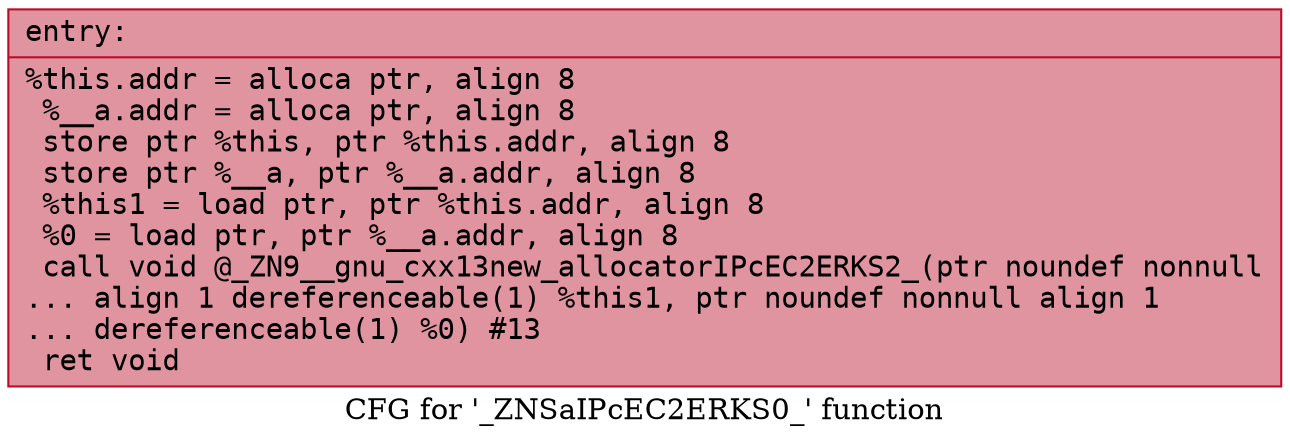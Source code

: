 digraph "CFG for '_ZNSaIPcEC2ERKS0_' function" {
	label="CFG for '_ZNSaIPcEC2ERKS0_' function";

	Node0x561f16549850 [shape=record,color="#b70d28ff", style=filled, fillcolor="#b70d2870" fontname="Courier",label="{entry:\l|  %this.addr = alloca ptr, align 8\l  %__a.addr = alloca ptr, align 8\l  store ptr %this, ptr %this.addr, align 8\l  store ptr %__a, ptr %__a.addr, align 8\l  %this1 = load ptr, ptr %this.addr, align 8\l  %0 = load ptr, ptr %__a.addr, align 8\l  call void @_ZN9__gnu_cxx13new_allocatorIPcEC2ERKS2_(ptr noundef nonnull\l... align 1 dereferenceable(1) %this1, ptr noundef nonnull align 1\l... dereferenceable(1) %0) #13\l  ret void\l}"];
}
